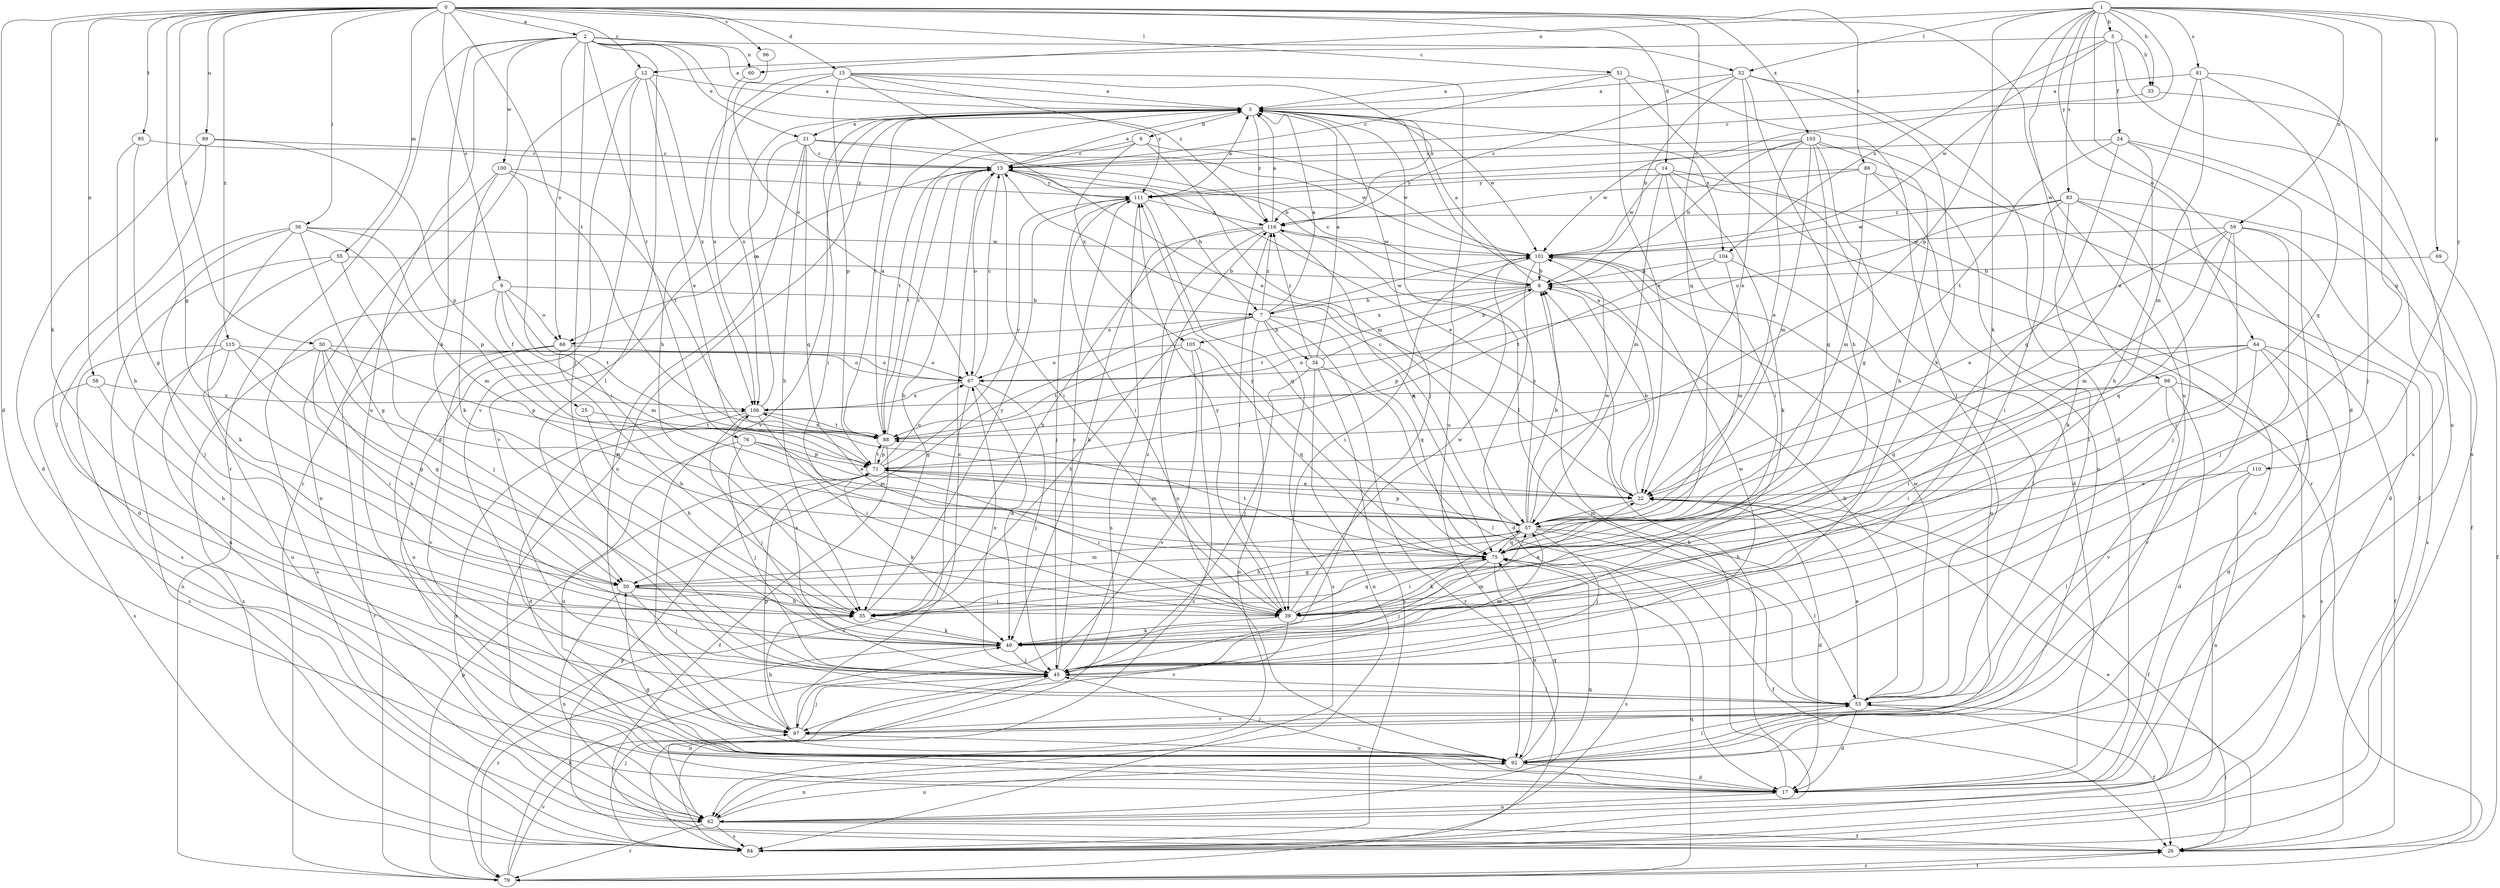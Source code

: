 strict digraph  {
0;
1;
2;
3;
5;
6;
7;
8;
9;
12;
13;
14;
15;
17;
21;
22;
24;
25;
26;
30;
33;
34;
35;
36;
39;
45;
49;
50;
51;
52;
53;
55;
57;
58;
59;
60;
62;
64;
66;
67;
69;
71;
75;
76;
79;
81;
83;
84;
85;
86;
88;
89;
92;
96;
97;
98;
100;
101;
103;
104;
105;
106;
110;
111;
115;
116;
0 -> 2  [label=a];
0 -> 9  [label=c];
0 -> 12  [label=c];
0 -> 14  [label=d];
0 -> 15  [label=d];
0 -> 17  [label=d];
0 -> 30  [label=g];
0 -> 36  [label=i];
0 -> 49  [label=k];
0 -> 50  [label=l];
0 -> 51  [label=l];
0 -> 55  [label=m];
0 -> 58  [label=n];
0 -> 75  [label=q];
0 -> 85  [label=t];
0 -> 86  [label=t];
0 -> 88  [label=t];
0 -> 89  [label=u];
0 -> 92  [label=u];
0 -> 96  [label=v];
0 -> 103  [label=x];
0 -> 115  [label=z];
1 -> 5  [label=b];
1 -> 17  [label=d];
1 -> 33  [label=h];
1 -> 49  [label=k];
1 -> 52  [label=l];
1 -> 59  [label=n];
1 -> 60  [label=n];
1 -> 64  [label=o];
1 -> 69  [label=p];
1 -> 71  [label=p];
1 -> 75  [label=q];
1 -> 81  [label=s];
1 -> 83  [label=s];
1 -> 98  [label=w];
1 -> 110  [label=y];
1 -> 111  [label=y];
2 -> 3  [label=a];
2 -> 21  [label=e];
2 -> 45  [label=j];
2 -> 49  [label=k];
2 -> 52  [label=l];
2 -> 53  [label=l];
2 -> 60  [label=n];
2 -> 66  [label=o];
2 -> 76  [label=r];
2 -> 79  [label=r];
2 -> 92  [label=u];
2 -> 100  [label=w];
2 -> 116  [label=z];
3 -> 6  [label=b];
3 -> 21  [label=e];
3 -> 39  [label=i];
3 -> 45  [label=j];
3 -> 53  [label=l];
3 -> 62  [label=n];
3 -> 88  [label=t];
3 -> 97  [label=v];
3 -> 101  [label=w];
3 -> 104  [label=x];
3 -> 116  [label=z];
5 -> 12  [label=c];
5 -> 24  [label=f];
5 -> 33  [label=h];
5 -> 84  [label=s];
5 -> 101  [label=w];
5 -> 104  [label=x];
6 -> 13  [label=c];
6 -> 57  [label=m];
6 -> 88  [label=t];
6 -> 101  [label=w];
6 -> 105  [label=x];
7 -> 3  [label=a];
7 -> 30  [label=g];
7 -> 34  [label=h];
7 -> 35  [label=h];
7 -> 62  [label=n];
7 -> 66  [label=o];
7 -> 75  [label=q];
7 -> 79  [label=r];
7 -> 84  [label=s];
7 -> 101  [label=w];
7 -> 116  [label=z];
8 -> 3  [label=a];
8 -> 7  [label=b];
8 -> 13  [label=c];
8 -> 71  [label=p];
8 -> 88  [label=t];
8 -> 105  [label=x];
9 -> 7  [label=b];
9 -> 25  [label=f];
9 -> 57  [label=m];
9 -> 66  [label=o];
9 -> 84  [label=s];
9 -> 88  [label=t];
12 -> 3  [label=a];
12 -> 17  [label=d];
12 -> 22  [label=e];
12 -> 79  [label=r];
12 -> 97  [label=v];
12 -> 106  [label=x];
13 -> 3  [label=a];
13 -> 7  [label=b];
13 -> 22  [label=e];
13 -> 35  [label=h];
13 -> 39  [label=i];
13 -> 66  [label=o];
13 -> 67  [label=o];
13 -> 88  [label=t];
13 -> 111  [label=y];
14 -> 17  [label=d];
14 -> 39  [label=i];
14 -> 49  [label=k];
14 -> 57  [label=m];
14 -> 84  [label=s];
14 -> 101  [label=w];
14 -> 111  [label=y];
15 -> 3  [label=a];
15 -> 22  [label=e];
15 -> 35  [label=h];
15 -> 71  [label=p];
15 -> 92  [label=u];
15 -> 106  [label=x];
15 -> 111  [label=y];
15 -> 116  [label=z];
17 -> 8  [label=b];
17 -> 30  [label=g];
17 -> 62  [label=n];
21 -> 8  [label=b];
21 -> 13  [label=c];
21 -> 35  [label=h];
21 -> 75  [label=q];
21 -> 92  [label=u];
21 -> 97  [label=v];
21 -> 101  [label=w];
22 -> 3  [label=a];
22 -> 8  [label=b];
22 -> 17  [label=d];
22 -> 26  [label=f];
22 -> 57  [label=m];
24 -> 13  [label=c];
24 -> 35  [label=h];
24 -> 75  [label=q];
24 -> 88  [label=t];
24 -> 92  [label=u];
24 -> 97  [label=v];
25 -> 35  [label=h];
25 -> 88  [label=t];
26 -> 53  [label=l];
26 -> 71  [label=p];
26 -> 79  [label=r];
30 -> 35  [label=h];
30 -> 39  [label=i];
30 -> 45  [label=j];
30 -> 57  [label=m];
30 -> 62  [label=n];
33 -> 13  [label=c];
33 -> 92  [label=u];
34 -> 3  [label=a];
34 -> 8  [label=b];
34 -> 45  [label=j];
34 -> 53  [label=l];
34 -> 62  [label=n];
34 -> 84  [label=s];
34 -> 116  [label=z];
35 -> 49  [label=k];
35 -> 111  [label=y];
36 -> 17  [label=d];
36 -> 30  [label=g];
36 -> 45  [label=j];
36 -> 49  [label=k];
36 -> 57  [label=m];
36 -> 71  [label=p];
36 -> 101  [label=w];
39 -> 22  [label=e];
39 -> 49  [label=k];
39 -> 75  [label=q];
39 -> 97  [label=v];
39 -> 101  [label=w];
39 -> 111  [label=y];
45 -> 53  [label=l];
45 -> 57  [label=m];
45 -> 62  [label=n];
45 -> 67  [label=o];
45 -> 101  [label=w];
45 -> 111  [label=y];
45 -> 116  [label=z];
49 -> 45  [label=j];
49 -> 57  [label=m];
49 -> 79  [label=r];
49 -> 106  [label=x];
50 -> 30  [label=g];
50 -> 39  [label=i];
50 -> 67  [label=o];
50 -> 71  [label=p];
50 -> 75  [label=q];
50 -> 84  [label=s];
51 -> 3  [label=a];
51 -> 13  [label=c];
51 -> 22  [label=e];
51 -> 53  [label=l];
51 -> 79  [label=r];
52 -> 3  [label=a];
52 -> 8  [label=b];
52 -> 17  [label=d];
52 -> 22  [label=e];
52 -> 35  [label=h];
52 -> 49  [label=k];
52 -> 116  [label=z];
53 -> 8  [label=b];
53 -> 17  [label=d];
53 -> 22  [label=e];
53 -> 26  [label=f];
53 -> 97  [label=v];
53 -> 101  [label=w];
55 -> 8  [label=b];
55 -> 45  [label=j];
55 -> 62  [label=n];
55 -> 84  [label=s];
57 -> 8  [label=b];
57 -> 13  [label=c];
57 -> 26  [label=f];
57 -> 35  [label=h];
57 -> 45  [label=j];
57 -> 49  [label=k];
57 -> 53  [label=l];
57 -> 71  [label=p];
57 -> 75  [label=q];
57 -> 101  [label=w];
57 -> 116  [label=z];
58 -> 35  [label=h];
58 -> 84  [label=s];
58 -> 106  [label=x];
59 -> 22  [label=e];
59 -> 39  [label=i];
59 -> 45  [label=j];
59 -> 57  [label=m];
59 -> 75  [label=q];
59 -> 84  [label=s];
59 -> 101  [label=w];
60 -> 106  [label=x];
62 -> 8  [label=b];
62 -> 26  [label=f];
62 -> 75  [label=q];
62 -> 79  [label=r];
62 -> 84  [label=s];
62 -> 92  [label=u];
62 -> 106  [label=x];
64 -> 17  [label=d];
64 -> 26  [label=f];
64 -> 39  [label=i];
64 -> 67  [label=o];
64 -> 75  [label=q];
64 -> 84  [label=s];
64 -> 97  [label=v];
66 -> 35  [label=h];
66 -> 67  [label=o];
66 -> 79  [label=r];
66 -> 92  [label=u];
66 -> 97  [label=v];
67 -> 13  [label=c];
67 -> 45  [label=j];
67 -> 49  [label=k];
67 -> 79  [label=r];
67 -> 106  [label=x];
69 -> 8  [label=b];
69 -> 26  [label=f];
71 -> 22  [label=e];
71 -> 39  [label=i];
71 -> 49  [label=k];
71 -> 57  [label=m];
71 -> 67  [label=o];
71 -> 88  [label=t];
71 -> 111  [label=y];
75 -> 30  [label=g];
75 -> 39  [label=i];
75 -> 45  [label=j];
75 -> 84  [label=s];
75 -> 88  [label=t];
75 -> 92  [label=u];
75 -> 111  [label=y];
76 -> 22  [label=e];
76 -> 45  [label=j];
76 -> 57  [label=m];
76 -> 71  [label=p];
76 -> 92  [label=u];
79 -> 26  [label=f];
79 -> 49  [label=k];
79 -> 71  [label=p];
79 -> 75  [label=q];
79 -> 97  [label=v];
81 -> 3  [label=a];
81 -> 22  [label=e];
81 -> 45  [label=j];
81 -> 57  [label=m];
81 -> 75  [label=q];
83 -> 17  [label=d];
83 -> 26  [label=f];
83 -> 39  [label=i];
83 -> 45  [label=j];
83 -> 49  [label=k];
83 -> 67  [label=o];
83 -> 101  [label=w];
83 -> 116  [label=z];
84 -> 22  [label=e];
84 -> 45  [label=j];
85 -> 13  [label=c];
85 -> 30  [label=g];
85 -> 35  [label=h];
86 -> 53  [label=l];
86 -> 57  [label=m];
86 -> 92  [label=u];
86 -> 111  [label=y];
86 -> 116  [label=z];
88 -> 3  [label=a];
88 -> 13  [label=c];
88 -> 26  [label=f];
88 -> 71  [label=p];
88 -> 106  [label=x];
89 -> 13  [label=c];
89 -> 17  [label=d];
89 -> 53  [label=l];
89 -> 71  [label=p];
92 -> 17  [label=d];
92 -> 45  [label=j];
92 -> 53  [label=l];
92 -> 62  [label=n];
92 -> 75  [label=q];
96 -> 67  [label=o];
97 -> 13  [label=c];
97 -> 35  [label=h];
97 -> 45  [label=j];
97 -> 71  [label=p];
97 -> 92  [label=u];
98 -> 17  [label=d];
98 -> 39  [label=i];
98 -> 84  [label=s];
98 -> 97  [label=v];
98 -> 106  [label=x];
100 -> 39  [label=i];
100 -> 49  [label=k];
100 -> 62  [label=n];
100 -> 88  [label=t];
100 -> 111  [label=y];
101 -> 8  [label=b];
101 -> 17  [label=d];
101 -> 39  [label=i];
101 -> 92  [label=u];
103 -> 8  [label=b];
103 -> 13  [label=c];
103 -> 22  [label=e];
103 -> 26  [label=f];
103 -> 30  [label=g];
103 -> 35  [label=h];
103 -> 57  [label=m];
103 -> 75  [label=q];
103 -> 101  [label=w];
104 -> 8  [label=b];
104 -> 53  [label=l];
104 -> 57  [label=m];
104 -> 88  [label=t];
105 -> 67  [label=o];
105 -> 75  [label=q];
105 -> 84  [label=s];
105 -> 88  [label=t];
105 -> 97  [label=v];
106 -> 3  [label=a];
106 -> 17  [label=d];
106 -> 39  [label=i];
106 -> 45  [label=j];
106 -> 88  [label=t];
110 -> 22  [label=e];
110 -> 53  [label=l];
110 -> 62  [label=n];
111 -> 3  [label=a];
111 -> 39  [label=i];
111 -> 45  [label=j];
111 -> 75  [label=q];
111 -> 84  [label=s];
111 -> 116  [label=z];
115 -> 30  [label=g];
115 -> 35  [label=h];
115 -> 62  [label=n];
115 -> 67  [label=o];
115 -> 84  [label=s];
115 -> 92  [label=u];
116 -> 3  [label=a];
116 -> 35  [label=h];
116 -> 39  [label=i];
116 -> 49  [label=k];
116 -> 75  [label=q];
116 -> 92  [label=u];
116 -> 101  [label=w];
}
